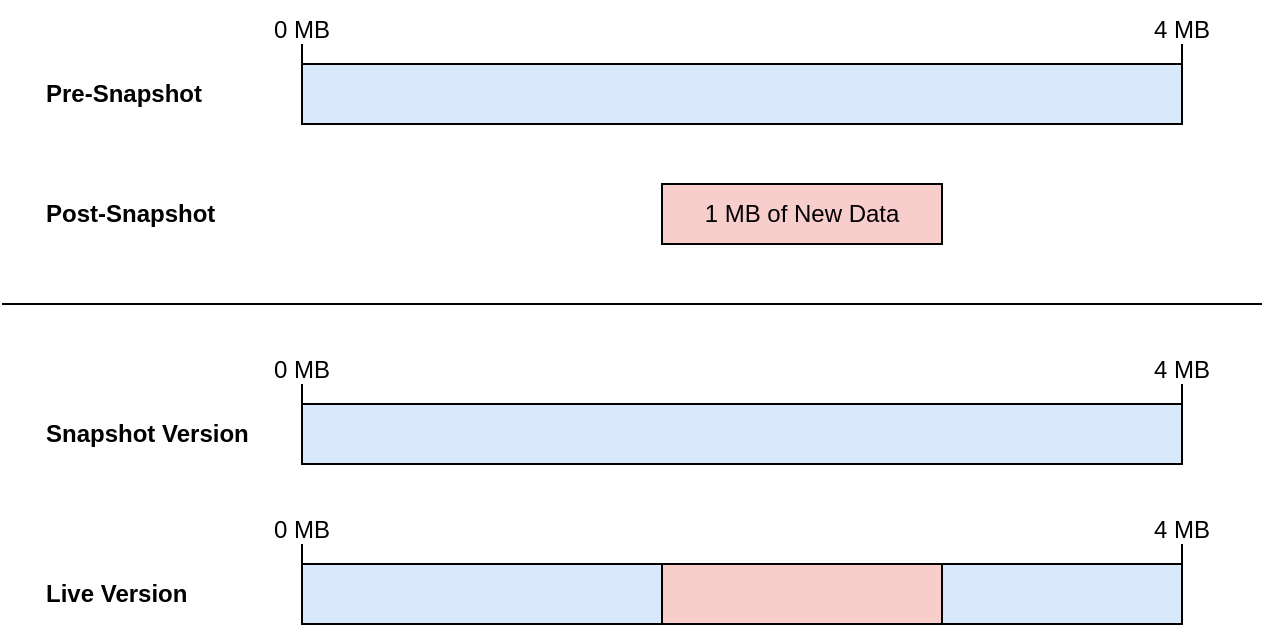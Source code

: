 <mxfile version="21.1.2" type="device">
  <diagram name="Page-1" id="bF-Du0buVxMmUe_wjS7Q">
    <mxGraphModel dx="1038" dy="607" grid="1" gridSize="10" guides="1" tooltips="1" connect="1" arrows="1" fold="1" page="1" pageScale="1" pageWidth="850" pageHeight="1100" math="0" shadow="0">
      <root>
        <mxCell id="0" />
        <mxCell id="1" parent="0" />
        <mxCell id="I3tAFXT8pUodbb8j57Cl-2" value="" style="rounded=0;whiteSpace=wrap;html=1;fillColor=#dae8fc;strokeColor=#000000;" vertex="1" parent="1">
          <mxGeometry x="150" y="50" width="440" height="30" as="geometry" />
        </mxCell>
        <mxCell id="I3tAFXT8pUodbb8j57Cl-3" value="" style="rounded=0;whiteSpace=wrap;html=1;fillColor=#dae8fc;strokeColor=#000000;" vertex="1" parent="1">
          <mxGeometry x="150" y="220" width="440" height="30" as="geometry" />
        </mxCell>
        <mxCell id="I3tAFXT8pUodbb8j57Cl-4" value="" style="rounded=0;whiteSpace=wrap;html=1;fillColor=#dae8fc;strokeColor=#000000;" vertex="1" parent="1">
          <mxGeometry x="150" y="300" width="440" height="30" as="geometry" />
        </mxCell>
        <mxCell id="I3tAFXT8pUodbb8j57Cl-5" value="" style="endArrow=none;html=1;rounded=0;" edge="1" parent="1">
          <mxGeometry width="50" height="50" relative="1" as="geometry">
            <mxPoint y="170" as="sourcePoint" />
            <mxPoint x="630" y="170" as="targetPoint" />
          </mxGeometry>
        </mxCell>
        <mxCell id="I3tAFXT8pUodbb8j57Cl-6" value="1 MB of New Data" style="rounded=0;whiteSpace=wrap;html=1;fillColor=#f8cecc;strokeColor=#000000;" vertex="1" parent="1">
          <mxGeometry x="330" y="110" width="140" height="30" as="geometry" />
        </mxCell>
        <mxCell id="I3tAFXT8pUodbb8j57Cl-7" value="" style="rounded=0;whiteSpace=wrap;html=1;fillColor=#f8cecc;strokeColor=#000000;" vertex="1" parent="1">
          <mxGeometry x="330" y="300" width="140" height="30" as="geometry" />
        </mxCell>
        <mxCell id="I3tAFXT8pUodbb8j57Cl-8" value="Live Version" style="text;html=1;strokeColor=none;fillColor=none;align=left;verticalAlign=middle;whiteSpace=wrap;rounded=0;fontStyle=1" vertex="1" parent="1">
          <mxGeometry x="20" y="300" width="130" height="30" as="geometry" />
        </mxCell>
        <mxCell id="I3tAFXT8pUodbb8j57Cl-9" value="Snapshot Version" style="text;html=1;strokeColor=none;fillColor=none;align=left;verticalAlign=middle;whiteSpace=wrap;rounded=0;fontStyle=1" vertex="1" parent="1">
          <mxGeometry x="20" y="220" width="130" height="30" as="geometry" />
        </mxCell>
        <mxCell id="I3tAFXT8pUodbb8j57Cl-11" value="4 MB" style="text;html=1;strokeColor=none;fillColor=none;align=center;verticalAlign=middle;whiteSpace=wrap;rounded=0;" vertex="1" parent="1">
          <mxGeometry x="570" y="268" width="40" height="30" as="geometry" />
        </mxCell>
        <mxCell id="I3tAFXT8pUodbb8j57Cl-12" value="0 MB" style="text;html=1;strokeColor=none;fillColor=none;align=center;verticalAlign=middle;whiteSpace=wrap;rounded=0;" vertex="1" parent="1">
          <mxGeometry x="130" y="268" width="40" height="30" as="geometry" />
        </mxCell>
        <mxCell id="I3tAFXT8pUodbb8j57Cl-13" value="4 MB" style="text;html=1;strokeColor=none;fillColor=none;align=center;verticalAlign=middle;whiteSpace=wrap;rounded=0;" vertex="1" parent="1">
          <mxGeometry x="570" y="188" width="40" height="30" as="geometry" />
        </mxCell>
        <mxCell id="I3tAFXT8pUodbb8j57Cl-14" value="0 MB" style="text;html=1;strokeColor=none;fillColor=none;align=center;verticalAlign=middle;whiteSpace=wrap;rounded=0;" vertex="1" parent="1">
          <mxGeometry x="130" y="188" width="40" height="30" as="geometry" />
        </mxCell>
        <mxCell id="I3tAFXT8pUodbb8j57Cl-15" value="4 MB" style="text;html=1;strokeColor=none;fillColor=none;align=center;verticalAlign=middle;whiteSpace=wrap;rounded=0;" vertex="1" parent="1">
          <mxGeometry x="570" y="18" width="40" height="30" as="geometry" />
        </mxCell>
        <mxCell id="I3tAFXT8pUodbb8j57Cl-16" value="0 MB" style="text;html=1;strokeColor=none;fillColor=none;align=center;verticalAlign=middle;whiteSpace=wrap;rounded=0;" vertex="1" parent="1">
          <mxGeometry x="130" y="18" width="40" height="30" as="geometry" />
        </mxCell>
        <mxCell id="I3tAFXT8pUodbb8j57Cl-17" value="Pre-Snapshot" style="text;html=1;strokeColor=none;fillColor=none;align=left;verticalAlign=middle;whiteSpace=wrap;rounded=0;fontStyle=1" vertex="1" parent="1">
          <mxGeometry x="20" y="50" width="130" height="30" as="geometry" />
        </mxCell>
        <mxCell id="I3tAFXT8pUodbb8j57Cl-18" value="Post-Snapshot" style="text;html=1;strokeColor=none;fillColor=none;align=left;verticalAlign=middle;whiteSpace=wrap;rounded=0;fontStyle=1" vertex="1" parent="1">
          <mxGeometry x="20" y="110" width="130" height="30" as="geometry" />
        </mxCell>
        <mxCell id="I3tAFXT8pUodbb8j57Cl-19" value="" style="endArrow=none;html=1;rounded=0;" edge="1" parent="1">
          <mxGeometry width="50" height="50" relative="1" as="geometry">
            <mxPoint x="150" y="80" as="sourcePoint" />
            <mxPoint x="150" y="40" as="targetPoint" />
          </mxGeometry>
        </mxCell>
        <mxCell id="I3tAFXT8pUodbb8j57Cl-20" value="" style="endArrow=none;html=1;rounded=0;" edge="1" parent="1">
          <mxGeometry width="50" height="50" relative="1" as="geometry">
            <mxPoint x="150" y="250" as="sourcePoint" />
            <mxPoint x="150" y="210" as="targetPoint" />
          </mxGeometry>
        </mxCell>
        <mxCell id="I3tAFXT8pUodbb8j57Cl-21" value="" style="endArrow=none;html=1;rounded=0;" edge="1" parent="1">
          <mxGeometry width="50" height="50" relative="1" as="geometry">
            <mxPoint x="150" y="330" as="sourcePoint" />
            <mxPoint x="150" y="290" as="targetPoint" />
          </mxGeometry>
        </mxCell>
        <mxCell id="I3tAFXT8pUodbb8j57Cl-22" value="" style="endArrow=none;html=1;rounded=0;" edge="1" parent="1">
          <mxGeometry width="50" height="50" relative="1" as="geometry">
            <mxPoint x="590" y="330" as="sourcePoint" />
            <mxPoint x="590" y="290" as="targetPoint" />
          </mxGeometry>
        </mxCell>
        <mxCell id="I3tAFXT8pUodbb8j57Cl-23" value="" style="endArrow=none;html=1;rounded=0;" edge="1" parent="1">
          <mxGeometry width="50" height="50" relative="1" as="geometry">
            <mxPoint x="590" y="250" as="sourcePoint" />
            <mxPoint x="590" y="210" as="targetPoint" />
          </mxGeometry>
        </mxCell>
        <mxCell id="I3tAFXT8pUodbb8j57Cl-24" value="" style="endArrow=none;html=1;rounded=0;" edge="1" parent="1">
          <mxGeometry width="50" height="50" relative="1" as="geometry">
            <mxPoint x="590" y="80" as="sourcePoint" />
            <mxPoint x="590" y="40" as="targetPoint" />
          </mxGeometry>
        </mxCell>
      </root>
    </mxGraphModel>
  </diagram>
</mxfile>
